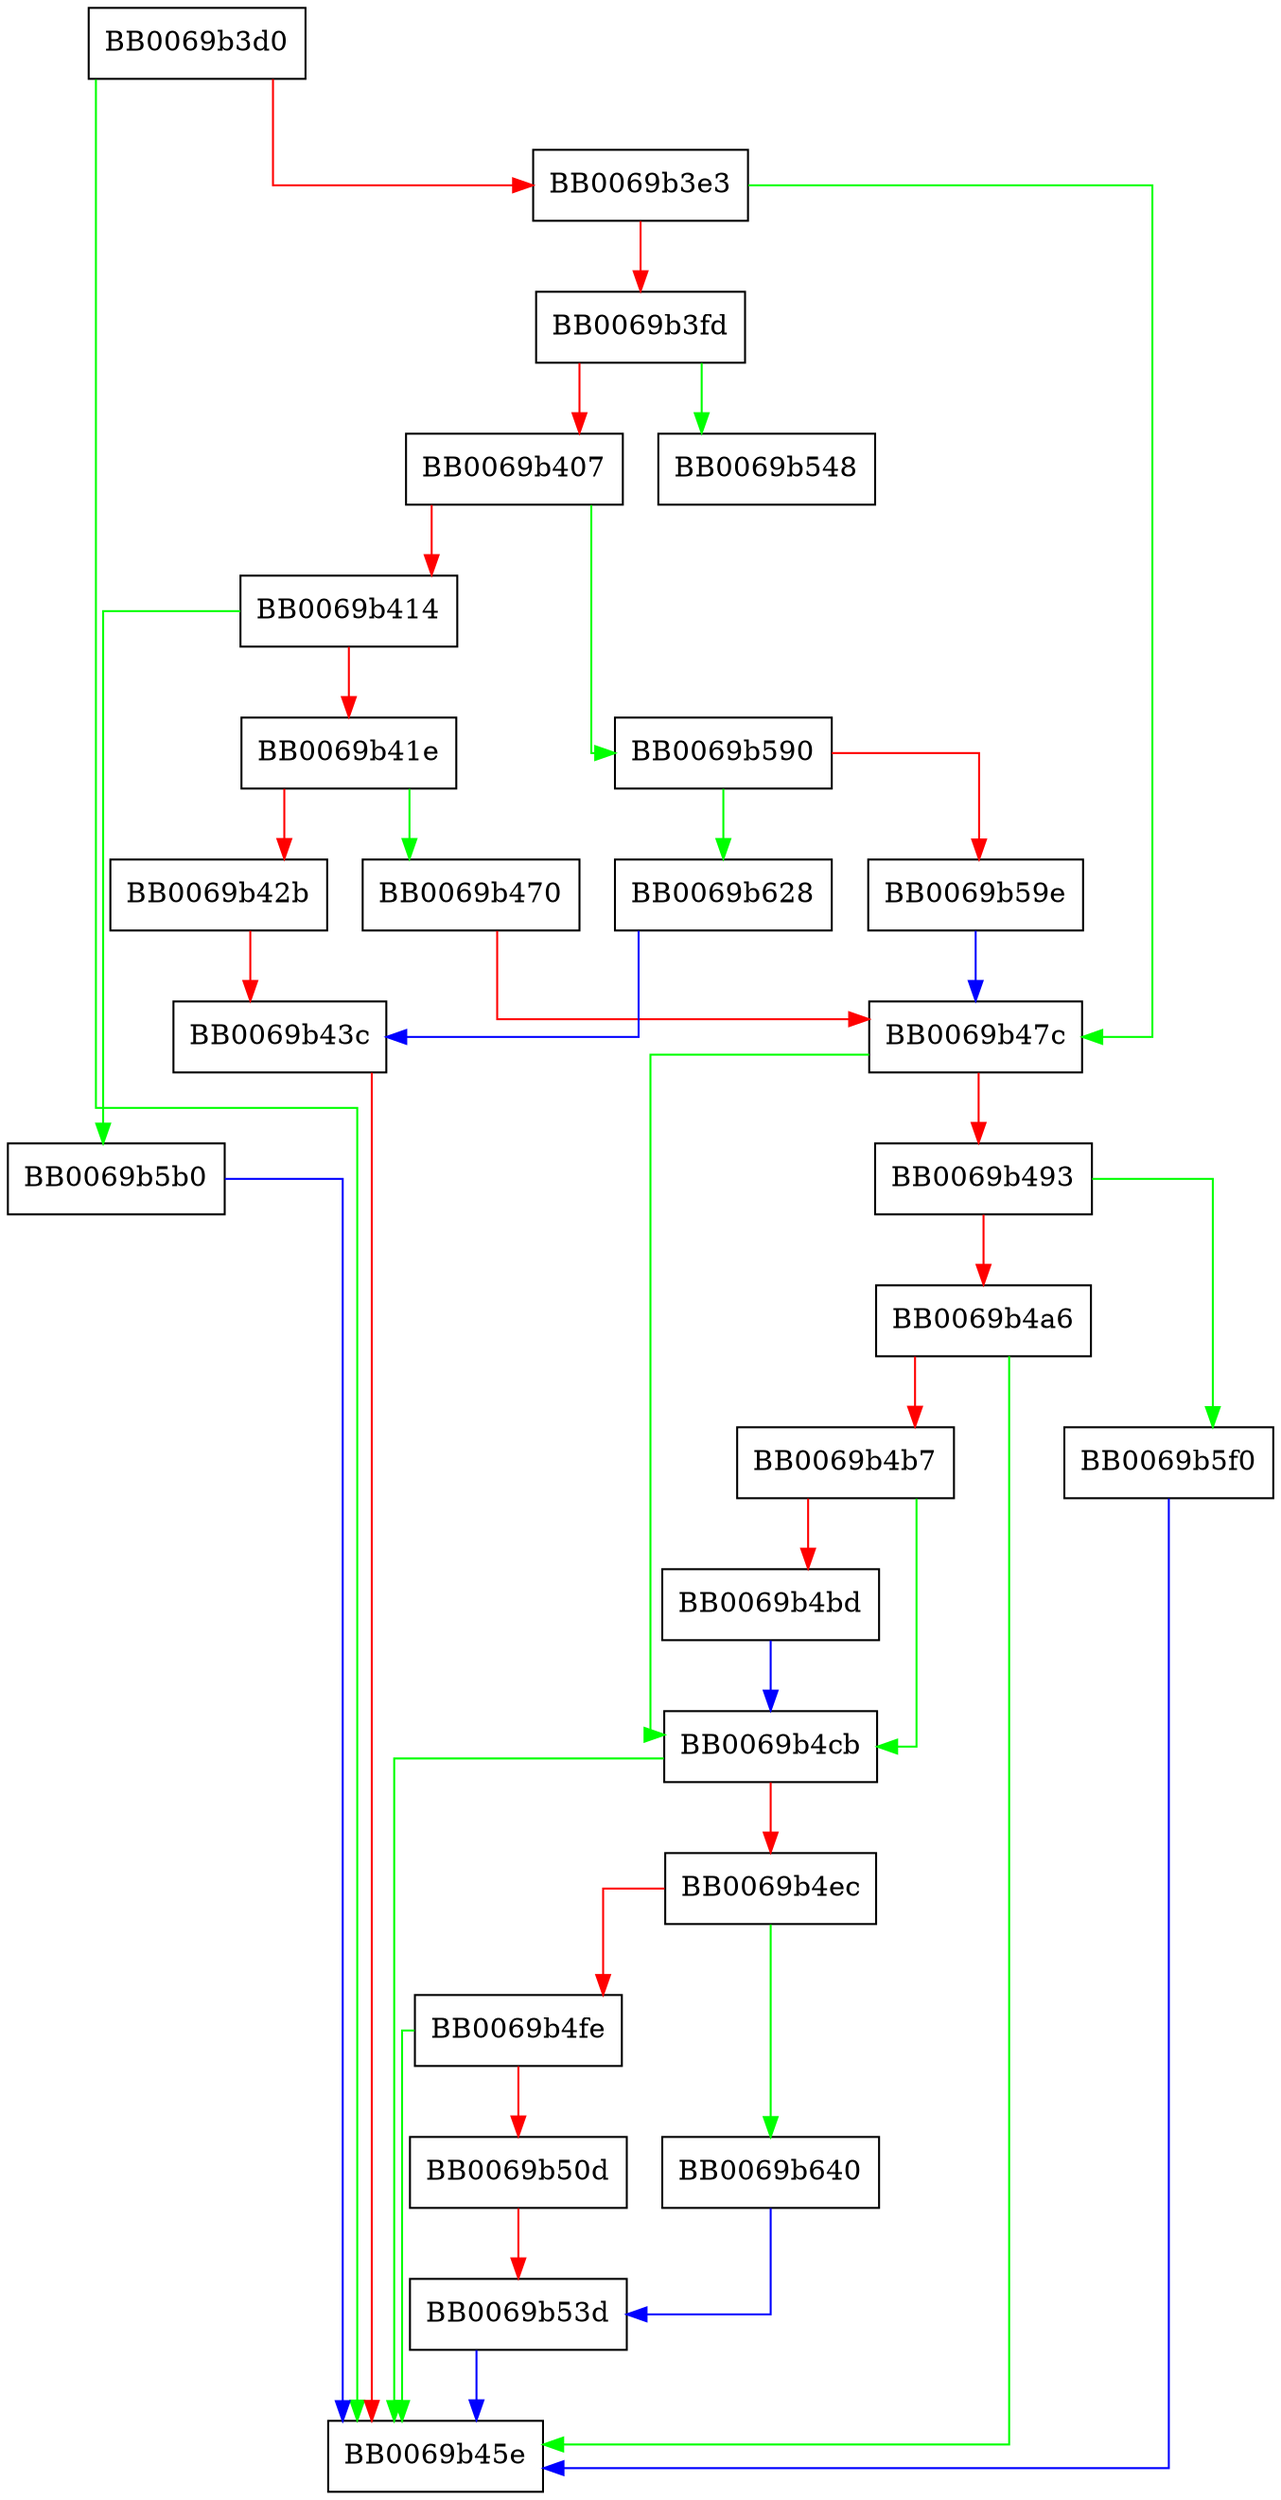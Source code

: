 digraph aes_ocb_set_ctx_params {
  node [shape="box"];
  graph [splines=ortho];
  BB0069b3d0 -> BB0069b45e [color="green"];
  BB0069b3d0 -> BB0069b3e3 [color="red"];
  BB0069b3e3 -> BB0069b47c [color="green"];
  BB0069b3e3 -> BB0069b3fd [color="red"];
  BB0069b3fd -> BB0069b548 [color="green"];
  BB0069b3fd -> BB0069b407 [color="red"];
  BB0069b407 -> BB0069b590 [color="green"];
  BB0069b407 -> BB0069b414 [color="red"];
  BB0069b414 -> BB0069b5b0 [color="green"];
  BB0069b414 -> BB0069b41e [color="red"];
  BB0069b41e -> BB0069b470 [color="green"];
  BB0069b41e -> BB0069b42b [color="red"];
  BB0069b42b -> BB0069b43c [color="red"];
  BB0069b43c -> BB0069b45e [color="red"];
  BB0069b470 -> BB0069b47c [color="red"];
  BB0069b47c -> BB0069b4cb [color="green"];
  BB0069b47c -> BB0069b493 [color="red"];
  BB0069b493 -> BB0069b5f0 [color="green"];
  BB0069b493 -> BB0069b4a6 [color="red"];
  BB0069b4a6 -> BB0069b45e [color="green"];
  BB0069b4a6 -> BB0069b4b7 [color="red"];
  BB0069b4b7 -> BB0069b4cb [color="green"];
  BB0069b4b7 -> BB0069b4bd [color="red"];
  BB0069b4bd -> BB0069b4cb [color="blue"];
  BB0069b4cb -> BB0069b45e [color="green"];
  BB0069b4cb -> BB0069b4ec [color="red"];
  BB0069b4ec -> BB0069b640 [color="green"];
  BB0069b4ec -> BB0069b4fe [color="red"];
  BB0069b4fe -> BB0069b45e [color="green"];
  BB0069b4fe -> BB0069b50d [color="red"];
  BB0069b50d -> BB0069b53d [color="red"];
  BB0069b53d -> BB0069b45e [color="blue"];
  BB0069b590 -> BB0069b628 [color="green"];
  BB0069b590 -> BB0069b59e [color="red"];
  BB0069b59e -> BB0069b47c [color="blue"];
  BB0069b5b0 -> BB0069b45e [color="blue"];
  BB0069b5f0 -> BB0069b45e [color="blue"];
  BB0069b628 -> BB0069b43c [color="blue"];
  BB0069b640 -> BB0069b53d [color="blue"];
}